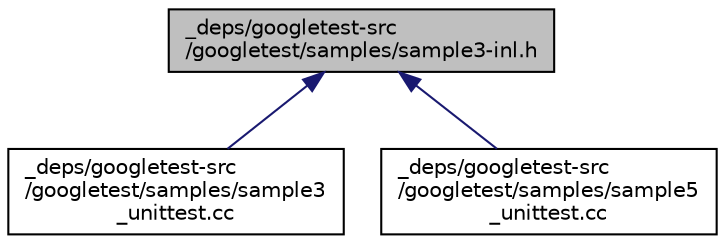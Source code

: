 digraph "_deps/googletest-src/googletest/samples/sample3-inl.h"
{
 // LATEX_PDF_SIZE
  edge [fontname="Helvetica",fontsize="10",labelfontname="Helvetica",labelfontsize="10"];
  node [fontname="Helvetica",fontsize="10",shape=record];
  Node1 [label="_deps/googletest-src\l/googletest/samples/sample3-inl.h",height=0.2,width=0.4,color="black", fillcolor="grey75", style="filled", fontcolor="black",tooltip=" "];
  Node1 -> Node2 [dir="back",color="midnightblue",fontsize="10",style="solid",fontname="Helvetica"];
  Node2 [label="_deps/googletest-src\l/googletest/samples/sample3\l_unittest.cc",height=0.2,width=0.4,color="black", fillcolor="white", style="filled",URL="$__deps_2googletest-src_2googletest_2samples_2sample3__unittest_8cc.html",tooltip=" "];
  Node1 -> Node3 [dir="back",color="midnightblue",fontsize="10",style="solid",fontname="Helvetica"];
  Node3 [label="_deps/googletest-src\l/googletest/samples/sample5\l_unittest.cc",height=0.2,width=0.4,color="black", fillcolor="white", style="filled",URL="$__deps_2googletest-src_2googletest_2samples_2sample5__unittest_8cc.html",tooltip=" "];
}
